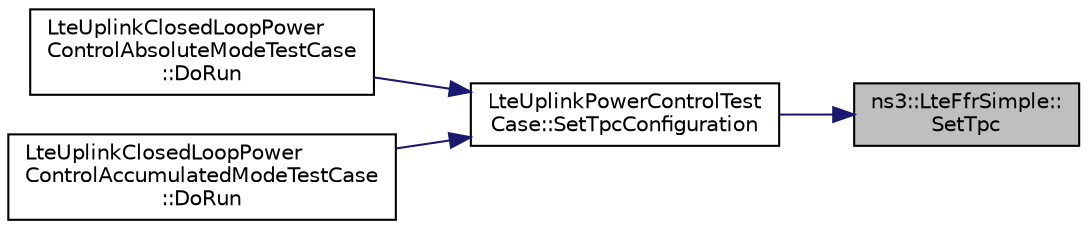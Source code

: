 digraph "ns3::LteFfrSimple::SetTpc"
{
 // LATEX_PDF_SIZE
  edge [fontname="Helvetica",fontsize="10",labelfontname="Helvetica",labelfontsize="10"];
  node [fontname="Helvetica",fontsize="10",shape=record];
  rankdir="RL";
  Node1 [label="ns3::LteFfrSimple::\lSetTpc",height=0.2,width=0.4,color="black", fillcolor="grey75", style="filled", fontcolor="black",tooltip="Set transmission power control."];
  Node1 -> Node2 [dir="back",color="midnightblue",fontsize="10",style="solid",fontname="Helvetica"];
  Node2 [label="LteUplinkPowerControlTest\lCase::SetTpcConfiguration",height=0.2,width=0.4,color="black", fillcolor="white", style="filled",URL="$class_lte_uplink_power_control_test_case.html#a91e2e46a5fa22677a33d5328ac9789b8",tooltip="Set TPC configuration funcction."];
  Node2 -> Node3 [dir="back",color="midnightblue",fontsize="10",style="solid",fontname="Helvetica"];
  Node3 [label="LteUplinkClosedLoopPower\lControlAbsoluteModeTestCase\l::DoRun",height=0.2,width=0.4,color="black", fillcolor="white", style="filled",URL="$class_lte_uplink_closed_loop_power_control_absolute_mode_test_case.html#a6a3e4107566655c5cbbf946c0e68c3d0",tooltip="Implementation to actually run this TestCase."];
  Node2 -> Node4 [dir="back",color="midnightblue",fontsize="10",style="solid",fontname="Helvetica"];
  Node4 [label="LteUplinkClosedLoopPower\lControlAccumulatedModeTestCase\l::DoRun",height=0.2,width=0.4,color="black", fillcolor="white", style="filled",URL="$class_lte_uplink_closed_loop_power_control_accumulated_mode_test_case.html#aefa91ec44dabd2bed1558fce70290da9",tooltip="Implementation to actually run this TestCase."];
}
